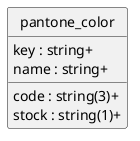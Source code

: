 @startuml uml
skinparam monochrome true
skinparam linetype ortho
hide circle

entity pantone_color {
    key : string+
    code : string(3)+
    name : string+
    stock : string(1)+
}

@enduml
